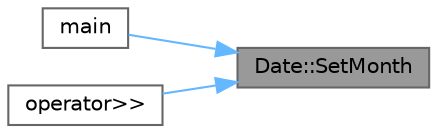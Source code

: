 digraph "Date::SetMonth"
{
 // LATEX_PDF_SIZE
  bgcolor="transparent";
  edge [fontname=Helvetica,fontsize=10,labelfontname=Helvetica,labelfontsize=10];
  node [fontname=Helvetica,fontsize=10,shape=box,height=0.2,width=0.4];
  rankdir="RL";
  Node1 [id="Node000001",label="Date::SetMonth",height=0.2,width=0.4,color="gray40", fillcolor="grey60", style="filled", fontcolor="black",tooltip="Set m_month."];
  Node1 -> Node2 [id="edge1_Node000001_Node000002",dir="back",color="steelblue1",style="solid",tooltip=" "];
  Node2 [id="Node000002",label="main",height=0.2,width=0.4,color="grey40", fillcolor="white", style="filled",URL="$_date_test_8cpp.html#ae66f6b31b5ad750f1fe042a706a4e3d4",tooltip=" "];
  Node1 -> Node3 [id="edge2_Node000001_Node000003",dir="back",color="steelblue1",style="solid",tooltip=" "];
  Node3 [id="Node000003",label="operator\>\>",height=0.2,width=0.4,color="grey40", fillcolor="white", style="filled",URL="$_date_8cpp.html#a1066557b9356efa7794a19cea936e688",tooltip="Overloaded extraction operator for input."];
}
